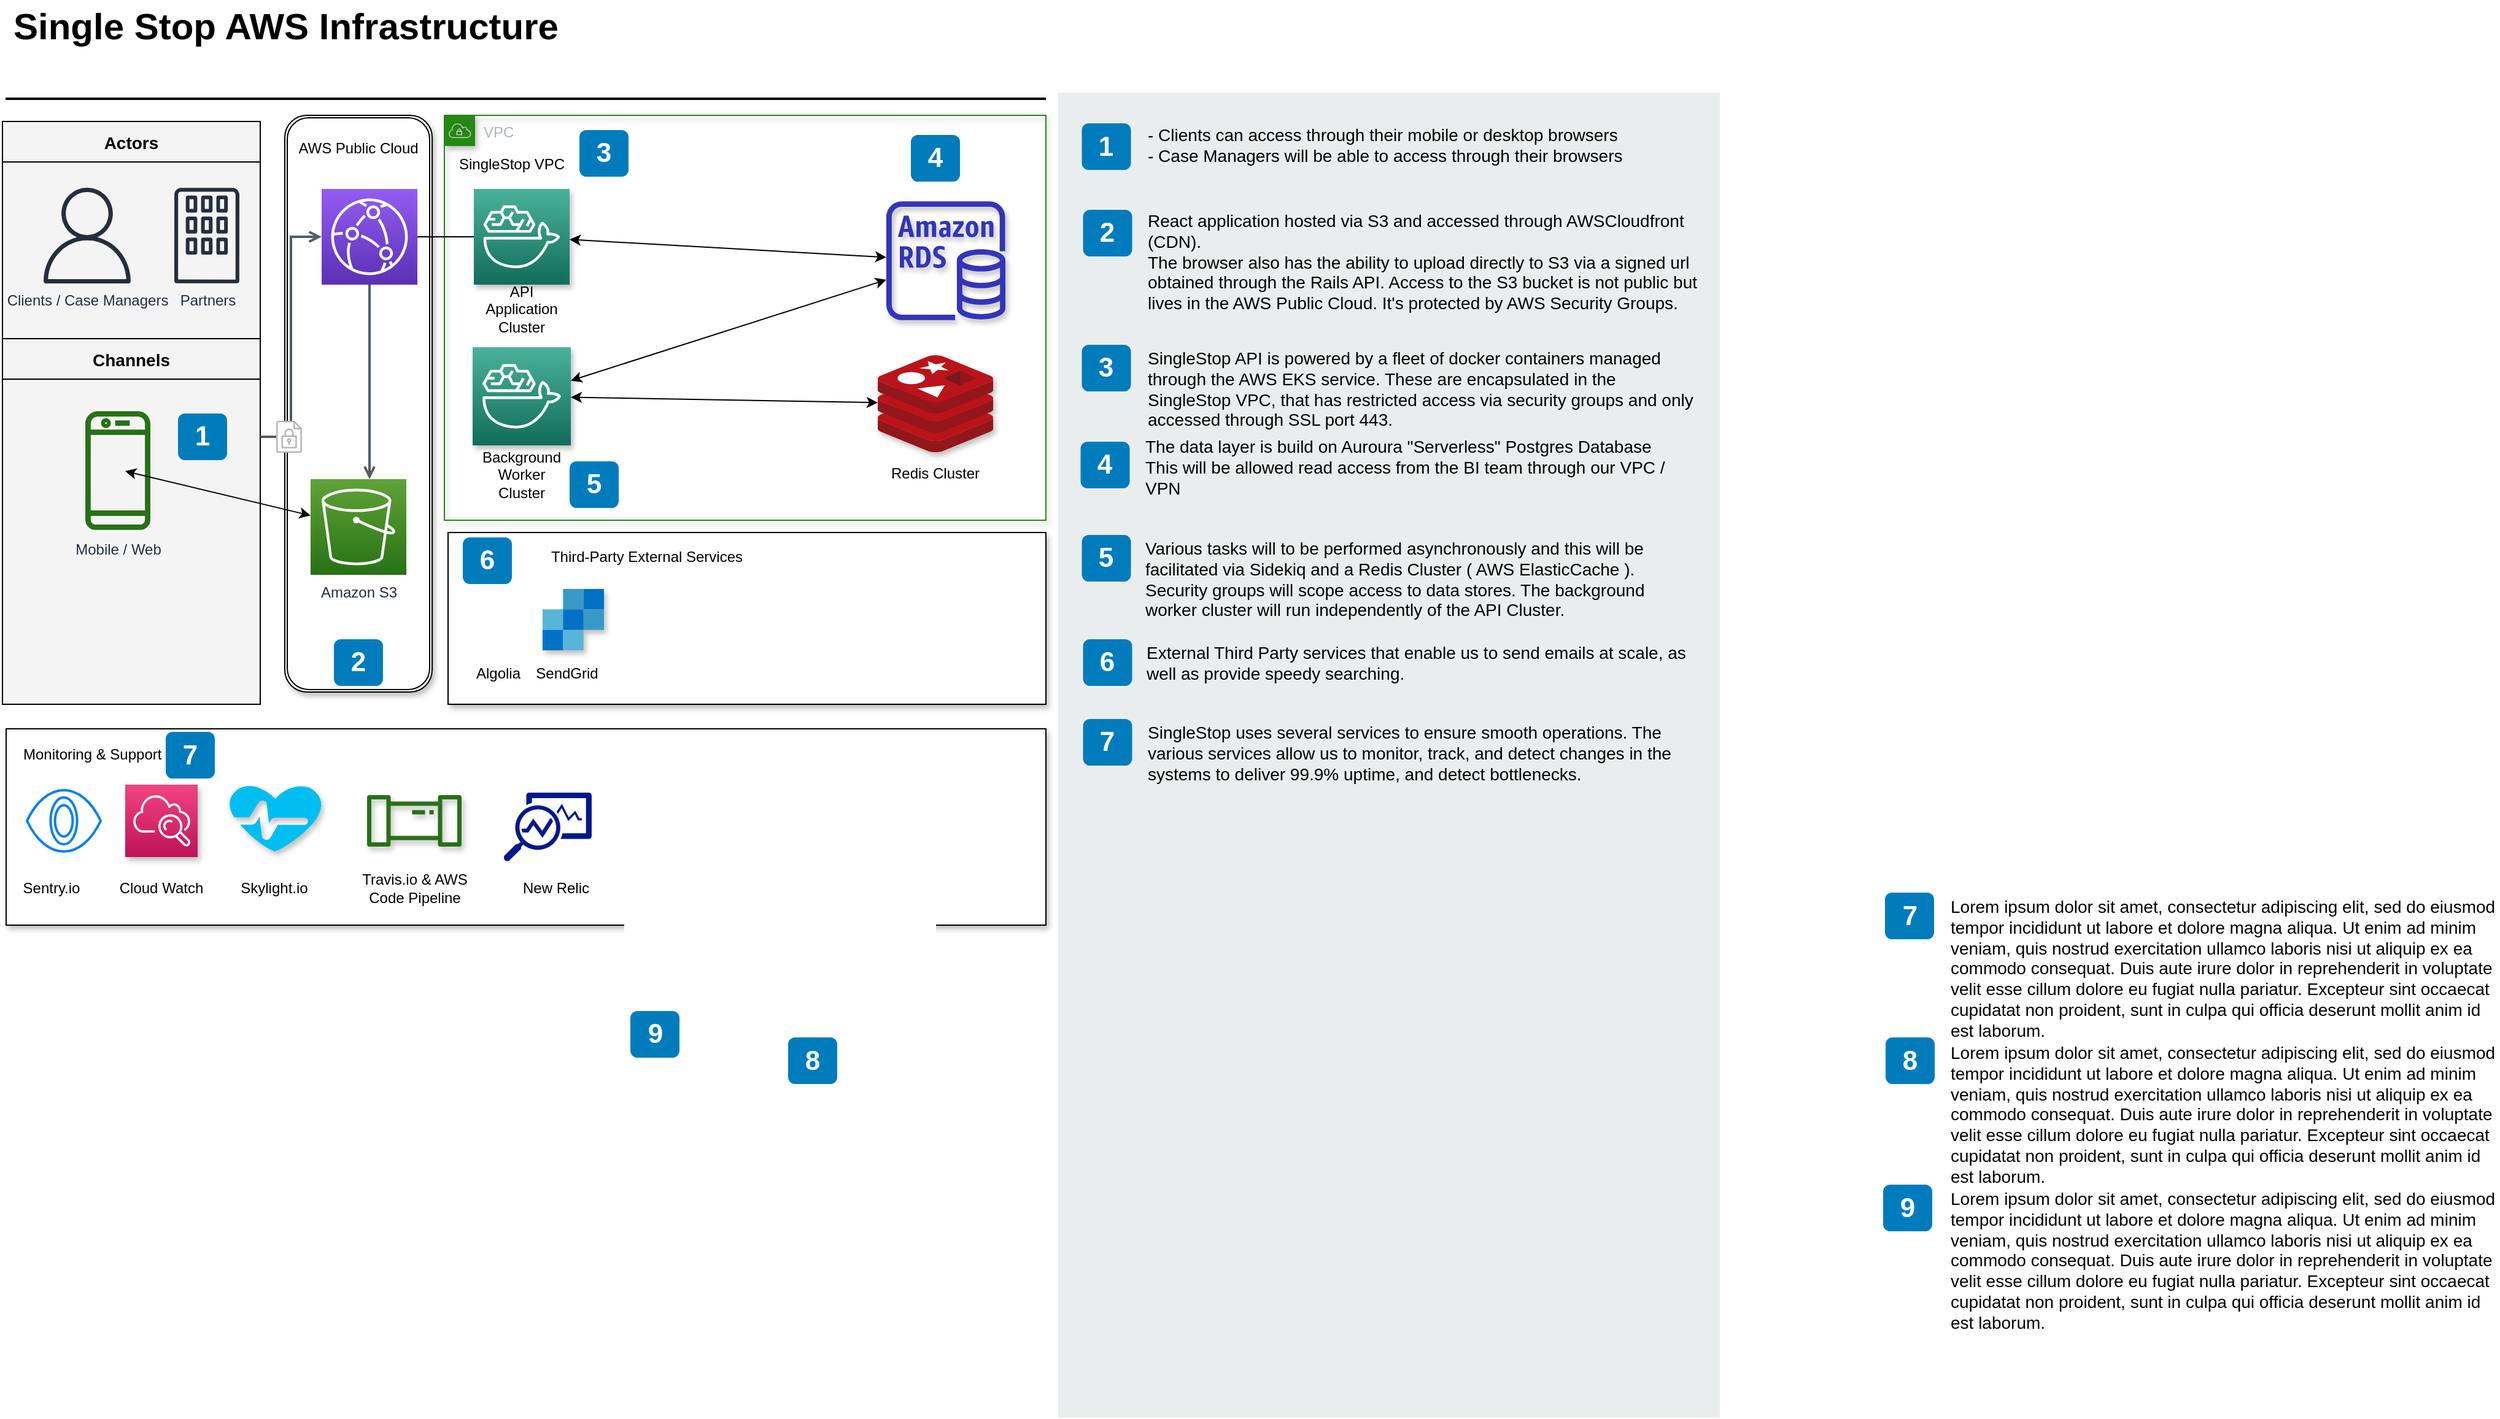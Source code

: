 <mxfile version="13.7.5" type="github">
  <diagram id="Ht1M8jgEwFfnCIfOTk4-" name="Page-1">
    <mxGraphModel dx="1426" dy="1237" grid="1" gridSize="10" guides="1" tooltips="1" connect="1" arrows="1" fold="1" page="1" pageScale="1" pageWidth="827" pageHeight="1169" math="0" shadow="0">
      <root>
        <mxCell id="0" />
        <mxCell id="1" parent="0" />
        <mxCell id="uzytsqBTus65wIBebeHf-43" value="" style="rounded=0;whiteSpace=wrap;html=1;shadow=1;" vertex="1" parent="1">
          <mxGeometry x="33" y="620" width="847" height="160" as="geometry" />
        </mxCell>
        <mxCell id="uzytsqBTus65wIBebeHf-30" value="" style="rounded=0;whiteSpace=wrap;html=1;shadow=1;" vertex="1" parent="1">
          <mxGeometry x="393" y="460" width="487" height="140" as="geometry" />
        </mxCell>
        <mxCell id="uzytsqBTus65wIBebeHf-6" value="VPC" style="points=[[0,0],[0.25,0],[0.5,0],[0.75,0],[1,0],[1,0.25],[1,0.5],[1,0.75],[1,1],[0.75,1],[0.5,1],[0.25,1],[0,1],[0,0.75],[0,0.5],[0,0.25]];outlineConnect=0;gradientColor=none;html=1;whiteSpace=wrap;fontSize=12;fontStyle=0;shape=mxgraph.aws4.group;grIcon=mxgraph.aws4.group_vpc;strokeColor=#248814;fillColor=none;verticalAlign=top;align=left;spacingLeft=30;fontColor=#AAB7B8;dashed=0;shadow=1;" vertex="1" parent="1">
          <mxGeometry x="390" y="120" width="490" height="330" as="geometry" />
        </mxCell>
        <mxCell id="uzytsqBTus65wIBebeHf-9" value="" style="shape=ext;double=1;rounded=1;whiteSpace=wrap;html=1;shadow=1;" vertex="1" parent="1">
          <mxGeometry x="260" y="120" width="120" height="470" as="geometry" />
        </mxCell>
        <mxCell id="jZVaUwOg5UY3L9NAnvdq-158" style="edgeStyle=elbowEdgeStyle;rounded=0;orthogonalLoop=1;jettySize=auto;html=1;endArrow=open;endFill=0;strokeColor=#545B64;strokeWidth=2;fontSize=14;" parent="1" target="jZVaUwOg5UY3L9NAnvdq-73" edge="1" source="uzytsqBTus65wIBebeHf-1">
          <mxGeometry relative="1" as="geometry">
            <mxPoint x="240" y="382" as="sourcePoint" />
            <mxPoint x="349" y="290" as="targetPoint" />
            <Array as="points">
              <mxPoint x="340" y="450" />
            </Array>
          </mxGeometry>
        </mxCell>
        <mxCell id="-QjtrjUzRDEMRZ5MF8oH-46" value="" style="rounded=0;whiteSpace=wrap;html=1;fillColor=#EAEDED;fontSize=22;fontColor=#FFFFFF;strokeColor=none;labelBackgroundColor=none;" parent="1" vertex="1">
          <mxGeometry x="890" y="101.5" width="539" height="1080" as="geometry" />
        </mxCell>
        <mxCell id="-QjtrjUzRDEMRZ5MF8oH-36" value="1" style="rounded=1;whiteSpace=wrap;html=1;fillColor=#007CBD;strokeColor=none;fontColor=#FFFFFF;fontStyle=1;fontSize=22;labelBackgroundColor=none;" parent="1" vertex="1">
          <mxGeometry x="909.25" y="126.5" width="40" height="38" as="geometry" />
        </mxCell>
        <mxCell id="-QjtrjUzRDEMRZ5MF8oH-37" value="2" style="rounded=1;whiteSpace=wrap;html=1;fillColor=#007CBD;strokeColor=none;fontColor=#FFFFFF;fontStyle=1;fontSize=22;labelBackgroundColor=none;" parent="1" vertex="1">
          <mxGeometry x="910.25" y="197" width="40" height="38" as="geometry" />
        </mxCell>
        <mxCell id="-QjtrjUzRDEMRZ5MF8oH-38" value="3" style="rounded=1;whiteSpace=wrap;html=1;fillColor=#007CBD;strokeColor=none;fontColor=#FFFFFF;fontStyle=1;fontSize=22;labelBackgroundColor=none;" parent="1" vertex="1">
          <mxGeometry x="909.25" y="307" width="40" height="38" as="geometry" />
        </mxCell>
        <mxCell id="-QjtrjUzRDEMRZ5MF8oH-39" value="4" style="rounded=1;whiteSpace=wrap;html=1;fillColor=#007CBD;strokeColor=none;fontColor=#FFFFFF;fontStyle=1;fontSize=22;labelBackgroundColor=none;" parent="1" vertex="1">
          <mxGeometry x="908.25" y="386" width="40" height="38" as="geometry" />
        </mxCell>
        <mxCell id="-QjtrjUzRDEMRZ5MF8oH-40" value="5" style="rounded=1;whiteSpace=wrap;html=1;fillColor=#007CBD;strokeColor=none;fontColor=#FFFFFF;fontStyle=1;fontSize=22;labelBackgroundColor=none;" parent="1" vertex="1">
          <mxGeometry x="909.25" y="462" width="40" height="38" as="geometry" />
        </mxCell>
        <mxCell id="-QjtrjUzRDEMRZ5MF8oH-41" value="6" style="rounded=1;whiteSpace=wrap;html=1;fillColor=#007CBD;strokeColor=none;fontColor=#FFFFFF;fontStyle=1;fontSize=22;labelBackgroundColor=none;" parent="1" vertex="1">
          <mxGeometry x="910.25" y="547" width="40" height="38" as="geometry" />
        </mxCell>
        <mxCell id="-QjtrjUzRDEMRZ5MF8oH-42" value="7" style="rounded=1;whiteSpace=wrap;html=1;fillColor=#007CBD;strokeColor=none;fontColor=#FFFFFF;fontStyle=1;fontSize=22;labelBackgroundColor=none;" parent="1" vertex="1">
          <mxGeometry x="1563.5" y="753.5" width="40" height="38" as="geometry" />
        </mxCell>
        <mxCell id="-QjtrjUzRDEMRZ5MF8oH-43" value="8" style="rounded=1;whiteSpace=wrap;html=1;fillColor=#007CBD;strokeColor=none;fontColor=#FFFFFF;fontStyle=1;fontSize=22;labelBackgroundColor=none;" parent="1" vertex="1">
          <mxGeometry x="1564" y="871.5" width="40" height="38" as="geometry" />
        </mxCell>
        <mxCell id="-QjtrjUzRDEMRZ5MF8oH-44" value="9" style="rounded=1;whiteSpace=wrap;html=1;fillColor=#007CBD;strokeColor=none;fontColor=#FFFFFF;fontStyle=1;fontSize=22;labelBackgroundColor=none;" parent="1" vertex="1">
          <mxGeometry x="1562" y="991.5" width="40" height="38" as="geometry" />
        </mxCell>
        <mxCell id="-QjtrjUzRDEMRZ5MF8oH-47" value="Single Stop AWS Infrastructure" style="text;html=1;resizable=0;points=[];autosize=1;align=left;verticalAlign=top;spacingTop=-4;fontSize=30;fontStyle=1;labelBackgroundColor=none;" parent="1" vertex="1">
          <mxGeometry x="36.5" y="26.5" width="460" height="40" as="geometry" />
        </mxCell>
        <mxCell id="SCVMTBWpLvtzJIhz15lM-1" value="" style="line;strokeWidth=2;html=1;fontSize=14;labelBackgroundColor=none;" parent="1" vertex="1">
          <mxGeometry x="32.5" y="101.5" width="847.5" height="10" as="geometry" />
        </mxCell>
        <mxCell id="SCVMTBWpLvtzJIhz15lM-6" value="- Clients can access through their mobile or desktop browsers&lt;br&gt;- Case Managers will be able to access through their browsers&lt;br&gt;" style="text;html=1;align=left;verticalAlign=top;spacingTop=-4;fontSize=14;labelBackgroundColor=none;whiteSpace=wrap;" parent="1" vertex="1">
          <mxGeometry x="960.75" y="125" width="449" height="72" as="geometry" />
        </mxCell>
        <mxCell id="SCVMTBWpLvtzJIhz15lM-7" value="React application hosted via S3 and accessed through AWSCloudfront (CDN).&lt;br&gt;The browser also has the ability to upload directly to S3 via a signed url obtained through the Rails API. Access to the S3 bucket is not public but lives in the AWS Public Cloud. It&#39;s protected by AWS Security Groups.&amp;nbsp;" style="text;html=1;align=left;verticalAlign=top;spacingTop=-4;fontSize=14;labelBackgroundColor=none;whiteSpace=wrap;" parent="1" vertex="1">
          <mxGeometry x="960.75" y="194.5" width="450" height="112.5" as="geometry" />
        </mxCell>
        <mxCell id="SCVMTBWpLvtzJIhz15lM-9" value="SingleStop API is powered by a fleet of docker containers managed through the AWS EKS service. These are encapsulated in the SingleStop VPC, that has restricted access via security groups and only accessed through SSL port 443.&amp;nbsp;" style="text;html=1;align=left;verticalAlign=top;spacingTop=-4;fontSize=14;labelBackgroundColor=none;whiteSpace=wrap;" parent="1" vertex="1">
          <mxGeometry x="960.75" y="307" width="450" height="117" as="geometry" />
        </mxCell>
        <mxCell id="SCVMTBWpLvtzJIhz15lM-10" value="The data layer is build on Auroura &quot;Serverless&quot; Postgres Database&lt;br&gt;This will be allowed read access from the BI team through our VPC / VPN" style="text;html=1;align=left;verticalAlign=top;spacingTop=-4;fontSize=14;labelBackgroundColor=none;whiteSpace=wrap;" parent="1" vertex="1">
          <mxGeometry x="958.75" y="379" width="450" height="121" as="geometry" />
        </mxCell>
        <mxCell id="SCVMTBWpLvtzJIhz15lM-11" value="&lt;span&gt;Various tasks will to be performed asynchronously and this will be facilitated via Sidekiq and a Redis Cluster ( AWS ElasticCache ). Security groups will scope access to data stores. The background worker cluster will run independently of the API Cluster.&amp;nbsp;&lt;/span&gt;" style="text;html=1;align=left;verticalAlign=top;spacingTop=-4;fontSize=14;labelBackgroundColor=none;whiteSpace=wrap;" parent="1" vertex="1">
          <mxGeometry x="958.75" y="462" width="449" height="75" as="geometry" />
        </mxCell>
        <mxCell id="SCVMTBWpLvtzJIhz15lM-12" value="&lt;span&gt;External Third Party services that enable us to send emails at scale, as well as provide speedy searching.&amp;nbsp;&lt;/span&gt;" style="text;html=1;align=left;verticalAlign=top;spacingTop=-4;fontSize=14;labelBackgroundColor=none;whiteSpace=wrap;" parent="1" vertex="1">
          <mxGeometry x="960.25" y="547" width="450" height="53" as="geometry" />
        </mxCell>
        <mxCell id="SCVMTBWpLvtzJIhz15lM-13" value="&lt;span&gt;Lorem ipsum dolor sit amet, consectetur adipiscing elit, sed do eiusmod tempor incididunt ut labore et dolore magna aliqua. Ut enim ad minim veniam, quis nostrud exercitation ullamco laboris nisi ut aliquip ex ea commodo consequat. Duis aute irure dolor in reprehenderit in voluptate velit esse cillum dolore eu fugiat nulla pariatur. Excepteur sint occaecat cupidatat non proident, sunt in culpa qui officia deserunt mollit anim id est laborum.&lt;/span&gt;&lt;br&gt;" style="text;html=1;align=left;verticalAlign=top;spacingTop=-4;fontSize=14;labelBackgroundColor=none;whiteSpace=wrap;" parent="1" vertex="1">
          <mxGeometry x="1614.5" y="754" width="449" height="113" as="geometry" />
        </mxCell>
        <mxCell id="SCVMTBWpLvtzJIhz15lM-14" value="&lt;span&gt;Lorem ipsum dolor sit amet, consectetur adipiscing elit, sed do eiusmod tempor incididunt ut labore et dolore magna aliqua. Ut enim ad minim veniam, quis nostrud exercitation ullamco laboris nisi ut aliquip ex ea commodo consequat. Duis aute irure dolor in reprehenderit in voluptate velit esse cillum dolore eu fugiat nulla pariatur. Excepteur sint occaecat cupidatat non proident, sunt in culpa qui officia deserunt mollit anim id est laborum.&lt;/span&gt;&lt;br&gt;" style="text;html=1;align=left;verticalAlign=top;spacingTop=-4;fontSize=14;labelBackgroundColor=none;whiteSpace=wrap;" parent="1" vertex="1">
          <mxGeometry x="1614.5" y="873" width="449" height="124" as="geometry" />
        </mxCell>
        <mxCell id="SCVMTBWpLvtzJIhz15lM-15" value="&lt;span&gt;Lorem ipsum dolor sit amet, consectetur adipiscing elit, sed do eiusmod tempor incididunt ut labore et dolore magna aliqua. Ut enim ad minim veniam, quis nostrud exercitation ullamco laboris nisi ut aliquip ex ea commodo consequat. Duis aute irure dolor in reprehenderit in voluptate velit esse cillum dolore eu fugiat nulla pariatur. Excepteur sint occaecat cupidatat non proident, sunt in culpa qui officia deserunt mollit anim id est laborum.&lt;/span&gt;&lt;br&gt;" style="text;html=1;align=left;verticalAlign=top;spacingTop=-4;fontSize=14;labelBackgroundColor=none;whiteSpace=wrap;" parent="1" vertex="1">
          <mxGeometry x="1614.5" y="992" width="449" height="115" as="geometry" />
        </mxCell>
        <mxCell id="jZVaUwOg5UY3L9NAnvdq-59" value="Actors" style="swimlane;fontSize=14;align=center;swimlaneFillColor=#f4f4f4;fillColor=#f4f4f4;collapsible=0;startSize=33;" parent="1" vertex="1">
          <mxGeometry x="30" y="125" width="210" height="177" as="geometry" />
        </mxCell>
        <mxCell id="jZVaUwOg5UY3L9NAnvdq-60" value="Clients / Case Managers" style="outlineConnect=0;fontColor=#232F3E;gradientColor=none;fillColor=#232F3E;strokeColor=none;dashed=0;verticalLabelPosition=bottom;verticalAlign=top;align=center;html=1;fontSize=12;fontStyle=0;aspect=fixed;pointerEvents=1;shape=mxgraph.aws4.user;labelBackgroundColor=none;" parent="jZVaUwOg5UY3L9NAnvdq-59" vertex="1">
          <mxGeometry x="30" y="54" width="78" height="78" as="geometry" />
        </mxCell>
        <mxCell id="jZVaUwOg5UY3L9NAnvdq-61" value="Partners" style="outlineConnect=0;fontColor=#232F3E;gradientColor=none;fillColor=#232F3E;strokeColor=none;dashed=0;verticalLabelPosition=bottom;verticalAlign=top;align=center;html=1;fontSize=12;fontStyle=0;aspect=fixed;pointerEvents=1;shape=mxgraph.aws4.corporate_data_center;labelBackgroundColor=none;" parent="jZVaUwOg5UY3L9NAnvdq-59" vertex="1">
          <mxGeometry x="140" y="54" width="53" height="78" as="geometry" />
        </mxCell>
        <mxCell id="jZVaUwOg5UY3L9NAnvdq-62" value="Channels" style="swimlane;fontSize=14;align=center;swimlaneFillColor=#f4f4f4;fillColor=#f4f4f4;collapsible=0;startSize=33;" parent="1" vertex="1">
          <mxGeometry x="30" y="302" width="210" height="298" as="geometry" />
        </mxCell>
        <mxCell id="jZVaUwOg5UY3L9NAnvdq-65" value="Mobile / Web" style="outlineConnect=0;fontColor=#232F3E;gradientColor=none;strokeColor=none;fillColor=#277116;dashed=0;verticalLabelPosition=bottom;verticalAlign=top;align=center;html=1;fontSize=12;fontStyle=0;shape=mxgraph.aws4.mobile_client;labelBackgroundColor=none;" parent="jZVaUwOg5UY3L9NAnvdq-62" vertex="1">
          <mxGeometry x="67.5" y="57.5" width="53" height="100" as="geometry" />
        </mxCell>
        <mxCell id="jZVaUwOg5UY3L9NAnvdq-101" value="1" style="rounded=1;whiteSpace=wrap;html=1;fillColor=#007CBD;strokeColor=none;fontColor=#FFFFFF;fontStyle=1;fontSize=22;labelBackgroundColor=none;" parent="jZVaUwOg5UY3L9NAnvdq-62" vertex="1">
          <mxGeometry x="143" y="61" width="40" height="38" as="geometry" />
        </mxCell>
        <mxCell id="-QjtrjUzRDEMRZ5MF8oH-28" value="4" style="rounded=1;whiteSpace=wrap;html=1;fillColor=#007CBD;strokeColor=none;fontColor=#FFFFFF;fontStyle=1;fontSize=22;labelBackgroundColor=none;" parent="1" vertex="1">
          <mxGeometry x="770" y="136" width="40" height="38" as="geometry" />
        </mxCell>
        <mxCell id="jZVaUwOg5UY3L9NAnvdq-73" value="Amazon S3" style="outlineConnect=0;fontColor=#232F3E;gradientColor=#60A337;gradientDirection=north;fillColor=#277116;strokeColor=#ffffff;dashed=0;verticalLabelPosition=bottom;verticalAlign=top;align=center;html=1;fontSize=12;fontStyle=0;aspect=fixed;shape=mxgraph.aws4.resourceIcon;resIcon=mxgraph.aws4.s3;labelBackgroundColor=none;" parent="1" vertex="1">
          <mxGeometry x="281" y="416.5" width="78" height="78" as="geometry" />
        </mxCell>
        <mxCell id="jZVaUwOg5UY3L9NAnvdq-102" value="2" style="rounded=1;whiteSpace=wrap;html=1;fillColor=#007CBD;strokeColor=none;fontColor=#FFFFFF;fontStyle=1;fontSize=22;labelBackgroundColor=none;" parent="1" vertex="1">
          <mxGeometry x="300" y="547" width="40" height="38" as="geometry" />
        </mxCell>
        <mxCell id="jZVaUwOg5UY3L9NAnvdq-103" value="3" style="rounded=1;whiteSpace=wrap;html=1;fillColor=#007CBD;strokeColor=none;fontColor=#FFFFFF;fontStyle=1;fontSize=22;labelBackgroundColor=none;" parent="1" vertex="1">
          <mxGeometry x="500" y="132" width="40" height="38" as="geometry" />
        </mxCell>
        <mxCell id="jZVaUwOg5UY3L9NAnvdq-104" value="5" style="rounded=1;whiteSpace=wrap;html=1;fillColor=#007CBD;strokeColor=none;fontColor=#FFFFFF;fontStyle=1;fontSize=22;labelBackgroundColor=none;" parent="1" vertex="1">
          <mxGeometry x="492" y="402" width="40" height="38" as="geometry" />
        </mxCell>
        <mxCell id="jZVaUwOg5UY3L9NAnvdq-105" value="6" style="rounded=1;whiteSpace=wrap;html=1;fillColor=#007CBD;strokeColor=none;fontColor=#FFFFFF;fontStyle=1;fontSize=22;labelBackgroundColor=none;" parent="1" vertex="1">
          <mxGeometry x="405" y="464" width="40" height="38" as="geometry" />
        </mxCell>
        <mxCell id="jZVaUwOg5UY3L9NAnvdq-106" value="7" style="rounded=1;whiteSpace=wrap;html=1;fillColor=#007CBD;strokeColor=none;fontColor=#FFFFFF;fontStyle=1;fontSize=22;labelBackgroundColor=none;" parent="1" vertex="1">
          <mxGeometry x="163" y="622.5" width="40" height="38" as="geometry" />
        </mxCell>
        <mxCell id="jZVaUwOg5UY3L9NAnvdq-107" value="8" style="rounded=1;whiteSpace=wrap;html=1;fillColor=#007CBD;strokeColor=none;fontColor=#FFFFFF;fontStyle=1;fontSize=22;labelBackgroundColor=none;" parent="1" vertex="1">
          <mxGeometry x="670" y="871.5" width="40" height="38" as="geometry" />
        </mxCell>
        <mxCell id="jZVaUwOg5UY3L9NAnvdq-108" value="9" style="rounded=1;whiteSpace=wrap;html=1;fillColor=#007CBD;strokeColor=none;fontColor=#FFFFFF;fontStyle=1;fontSize=22;labelBackgroundColor=none;" parent="1" vertex="1">
          <mxGeometry x="541.5" y="850" width="40" height="38" as="geometry" />
        </mxCell>
        <mxCell id="uzytsqBTus65wIBebeHf-7" value="SingleStop VPC" style="text;html=1;strokeColor=none;fillColor=none;align=center;verticalAlign=middle;whiteSpace=wrap;rounded=0;" vertex="1" parent="1">
          <mxGeometry x="390" y="150" width="110" height="20" as="geometry" />
        </mxCell>
        <mxCell id="uzytsqBTus65wIBebeHf-1" value="" style="outlineConnect=0;fontColor=#232F3E;gradientColor=#945DF2;gradientDirection=north;fillColor=#5A30B5;strokeColor=#ffffff;dashed=0;verticalLabelPosition=bottom;verticalAlign=top;align=center;html=1;fontSize=12;fontStyle=0;aspect=fixed;shape=mxgraph.aws4.resourceIcon;resIcon=mxgraph.aws4.cloudfront;" vertex="1" parent="1">
          <mxGeometry x="290" y="180" width="78" height="78" as="geometry" />
        </mxCell>
        <mxCell id="uzytsqBTus65wIBebeHf-10" style="edgeStyle=elbowEdgeStyle;rounded=0;orthogonalLoop=1;jettySize=auto;html=1;endArrow=open;endFill=0;strokeColor=#545B64;strokeWidth=2;fontSize=14;" edge="1" parent="1" target="uzytsqBTus65wIBebeHf-1">
          <mxGeometry relative="1" as="geometry">
            <mxPoint x="240" y="382" as="sourcePoint" />
            <mxPoint x="340" y="482.5" as="targetPoint" />
            <Array as="points" />
          </mxGeometry>
        </mxCell>
        <mxCell id="uzytsqBTus65wIBebeHf-11" value="AWS Public Cloud" style="text;html=1;strokeColor=none;fillColor=none;align=center;verticalAlign=middle;whiteSpace=wrap;rounded=0;shadow=1;" vertex="1" parent="1">
          <mxGeometry x="265" y="136" width="110" height="22" as="geometry" />
        </mxCell>
        <mxCell id="uzytsqBTus65wIBebeHf-12" value="" style="outlineConnect=0;fontColor=#232F3E;gradientColor=#4AB29A;gradientDirection=north;fillColor=#116D5B;strokeColor=#ffffff;dashed=0;verticalLabelPosition=bottom;verticalAlign=top;align=center;html=1;fontSize=12;fontStyle=0;aspect=fixed;shape=mxgraph.aws4.resourceIcon;resIcon=mxgraph.aws4.deep_learning_containers;shadow=1;" vertex="1" parent="1">
          <mxGeometry x="414" y="180" width="78" height="78" as="geometry" />
        </mxCell>
        <mxCell id="uzytsqBTus65wIBebeHf-14" value="" style="outlineConnect=0;fontColor=#232F3E;gradientColor=none;fillColor=#3334B9;strokeColor=none;dashed=0;verticalLabelPosition=bottom;verticalAlign=top;align=center;html=1;fontSize=12;fontStyle=0;aspect=fixed;pointerEvents=1;shape=mxgraph.aws4.rds_instance;shadow=1;" vertex="1" parent="1">
          <mxGeometry x="750" y="190" width="97" height="97" as="geometry" />
        </mxCell>
        <mxCell id="uzytsqBTus65wIBebeHf-17" value="" style="endArrow=classic;startArrow=classic;html=1;" edge="1" parent="1" source="uzytsqBTus65wIBebeHf-14" target="uzytsqBTus65wIBebeHf-12">
          <mxGeometry width="50" height="50" relative="1" as="geometry">
            <mxPoint x="450" y="328" as="sourcePoint" />
            <mxPoint x="500" y="278" as="targetPoint" />
          </mxGeometry>
        </mxCell>
        <mxCell id="uzytsqBTus65wIBebeHf-18" value="" style="endArrow=classic;startArrow=classic;html=1;" edge="1" parent="1" target="jZVaUwOg5UY3L9NAnvdq-73">
          <mxGeometry width="50" height="50" relative="1" as="geometry">
            <mxPoint x="130" y="410" as="sourcePoint" />
            <mxPoint x="780" y="380" as="targetPoint" />
          </mxGeometry>
        </mxCell>
        <mxCell id="uzytsqBTus65wIBebeHf-19" value="" style="endArrow=none;html=1;" edge="1" parent="1" source="uzytsqBTus65wIBebeHf-1" target="uzytsqBTus65wIBebeHf-12">
          <mxGeometry width="50" height="50" relative="1" as="geometry">
            <mxPoint x="368" y="250" as="sourcePoint" />
            <mxPoint x="418" y="200" as="targetPoint" />
          </mxGeometry>
        </mxCell>
        <mxCell id="uzytsqBTus65wIBebeHf-20" value="API Application&lt;br&gt;Cluster" style="text;html=1;strokeColor=none;fillColor=none;align=center;verticalAlign=middle;whiteSpace=wrap;rounded=0;shadow=1;" vertex="1" parent="1">
          <mxGeometry x="433" y="268" width="40" height="20" as="geometry" />
        </mxCell>
        <mxCell id="uzytsqBTus65wIBebeHf-21" value="" style="aspect=fixed;html=1;points=[];align=center;image;fontSize=12;image=img/lib/mscae/Cache_Redis_Product.svg;shadow=1;" vertex="1" parent="1">
          <mxGeometry x="742.98" y="315.5" width="94.05" height="79" as="geometry" />
        </mxCell>
        <mxCell id="uzytsqBTus65wIBebeHf-24" value="" style="outlineConnect=0;fontColor=#232F3E;gradientColor=#4AB29A;gradientDirection=north;fillColor=#116D5B;strokeColor=#ffffff;dashed=0;verticalLabelPosition=bottom;verticalAlign=top;align=center;html=1;fontSize=12;fontStyle=0;aspect=fixed;shape=mxgraph.aws4.resourceIcon;resIcon=mxgraph.aws4.deep_learning_containers;shadow=1;" vertex="1" parent="1">
          <mxGeometry x="413" y="309" width="80" height="80" as="geometry" />
        </mxCell>
        <mxCell id="uzytsqBTus65wIBebeHf-25" value="Background Worker&lt;br&gt;Cluster" style="text;html=1;strokeColor=none;fillColor=none;align=center;verticalAlign=middle;whiteSpace=wrap;rounded=0;shadow=1;" vertex="1" parent="1">
          <mxGeometry x="433" y="403" width="40" height="20" as="geometry" />
        </mxCell>
        <mxCell id="uzytsqBTus65wIBebeHf-28" value="" style="endArrow=classic;startArrow=classic;html=1;" edge="1" parent="1" source="uzytsqBTus65wIBebeHf-14" target="uzytsqBTus65wIBebeHf-24">
          <mxGeometry width="50" height="50" relative="1" as="geometry">
            <mxPoint x="537.5" y="302" as="sourcePoint" />
            <mxPoint x="587.5" y="252" as="targetPoint" />
          </mxGeometry>
        </mxCell>
        <mxCell id="uzytsqBTus65wIBebeHf-31" value="Third-Party External Services" style="text;html=1;strokeColor=none;fillColor=none;align=center;verticalAlign=middle;whiteSpace=wrap;rounded=0;shadow=1;" vertex="1" parent="1">
          <mxGeometry x="404.5" y="470" width="300" height="20" as="geometry" />
        </mxCell>
        <mxCell id="uzytsqBTus65wIBebeHf-32" value="" style="shape=image;html=1;verticalAlign=top;verticalLabelPosition=bottom;labelBackgroundColor=#ffffff;imageAspect=0;aspect=fixed;image=https://cdn4.iconfinder.com/data/icons/logos-and-brands/512/12_Algolia_logo_logos-128.png;shadow=1;" vertex="1" parent="1">
          <mxGeometry x="405" y="502" width="58" height="58" as="geometry" />
        </mxCell>
        <mxCell id="uzytsqBTus65wIBebeHf-33" value="" style="aspect=fixed;html=1;points=[];align=center;image;fontSize=12;image=img/lib/mscae/SendGrid_Accounts.svg;shadow=1;" vertex="1" parent="1">
          <mxGeometry x="470" y="506" width="50" height="50" as="geometry" />
        </mxCell>
        <mxCell id="uzytsqBTus65wIBebeHf-34" value="SendGrid" style="text;html=1;strokeColor=none;fillColor=none;align=center;verticalAlign=middle;whiteSpace=wrap;rounded=0;shadow=1;" vertex="1" parent="1">
          <mxGeometry x="470" y="565" width="40" height="20" as="geometry" />
        </mxCell>
        <mxCell id="uzytsqBTus65wIBebeHf-35" value="Algolia" style="text;html=1;strokeColor=none;fillColor=none;align=center;verticalAlign=middle;whiteSpace=wrap;rounded=0;shadow=1;" vertex="1" parent="1">
          <mxGeometry x="414" y="565" width="40" height="20" as="geometry" />
        </mxCell>
        <mxCell id="uzytsqBTus65wIBebeHf-40" value="" style="endArrow=classic;startArrow=classic;html=1;" edge="1" parent="1" source="uzytsqBTus65wIBebeHf-24" target="uzytsqBTus65wIBebeHf-21">
          <mxGeometry width="50" height="50" relative="1" as="geometry">
            <mxPoint x="590" y="359" as="sourcePoint" />
            <mxPoint x="640" y="309" as="targetPoint" />
          </mxGeometry>
        </mxCell>
        <mxCell id="uzytsqBTus65wIBebeHf-44" value="Monitoring &amp;amp; Support&amp;nbsp;" style="text;html=1;strokeColor=none;fillColor=none;align=center;verticalAlign=middle;whiteSpace=wrap;rounded=0;shadow=1;" vertex="1" parent="1">
          <mxGeometry x="40" y="632" width="130" height="18" as="geometry" />
        </mxCell>
        <mxCell id="uzytsqBTus65wIBebeHf-45" value="Sentry.io" style="text;html=1;strokeColor=none;fillColor=none;align=center;verticalAlign=middle;whiteSpace=wrap;rounded=0;shadow=1;" vertex="1" parent="1">
          <mxGeometry x="50" y="740" width="40" height="20" as="geometry" />
        </mxCell>
        <mxCell id="uzytsqBTus65wIBebeHf-46" value="" style="outlineConnect=0;fontColor=#232F3E;gradientColor=#F34482;gradientDirection=north;fillColor=#BC1356;strokeColor=#ffffff;dashed=0;verticalLabelPosition=bottom;verticalAlign=top;align=center;html=1;fontSize=12;fontStyle=0;aspect=fixed;shape=mxgraph.aws4.resourceIcon;resIcon=mxgraph.aws4.cloudwatch;shadow=1;" vertex="1" parent="1">
          <mxGeometry x="130" y="665.5" width="59" height="59" as="geometry" />
        </mxCell>
        <mxCell id="uzytsqBTus65wIBebeHf-48" value="" style="html=1;verticalLabelPosition=bottom;align=center;labelBackgroundColor=#ffffff;verticalAlign=top;strokeWidth=2;strokeColor=#0080F0;shadow=0;dashed=0;shape=mxgraph.ios7.icons.eye;" vertex="1" parent="1">
          <mxGeometry x="50" y="670" width="60" height="50" as="geometry" />
        </mxCell>
        <mxCell id="uzytsqBTus65wIBebeHf-49" value="Cloud Watch" style="text;html=1;strokeColor=none;fillColor=none;align=center;verticalAlign=middle;whiteSpace=wrap;rounded=0;shadow=1;" vertex="1" parent="1">
          <mxGeometry x="116" y="740" width="87" height="20" as="geometry" />
        </mxCell>
        <mxCell id="uzytsqBTus65wIBebeHf-50" value="" style="verticalLabelPosition=bottom;html=1;verticalAlign=top;align=center;strokeColor=none;fillColor=#00BEF2;shape=mxgraph.azure.health_monitoring;shadow=1;" vertex="1" parent="1">
          <mxGeometry x="215" y="666" width="75" height="54" as="geometry" />
        </mxCell>
        <mxCell id="uzytsqBTus65wIBebeHf-51" value="Skylight.io" style="text;html=1;strokeColor=none;fillColor=none;align=center;verticalAlign=middle;whiteSpace=wrap;rounded=0;shadow=1;" vertex="1" parent="1">
          <mxGeometry x="213" y="740" width="77" height="20" as="geometry" />
        </mxCell>
        <mxCell id="uzytsqBTus65wIBebeHf-52" value="" style="outlineConnect=0;fontColor=#232F3E;gradientColor=none;fillColor=#277116;strokeColor=none;dashed=0;verticalLabelPosition=bottom;verticalAlign=top;align=center;html=1;fontSize=12;fontStyle=0;aspect=fixed;pointerEvents=1;shape=mxgraph.aws4.iot_analytics_pipeline;shadow=1;" vertex="1" parent="1">
          <mxGeometry x="326.5" y="674" width="78" height="42" as="geometry" />
        </mxCell>
        <mxCell id="uzytsqBTus65wIBebeHf-53" value="Travis.io &amp;amp; AWS Code Pipeline" style="text;html=1;strokeColor=none;fillColor=none;align=center;verticalAlign=middle;whiteSpace=wrap;rounded=0;shadow=1;" vertex="1" parent="1">
          <mxGeometry x="312" y="740" width="108" height="20" as="geometry" />
        </mxCell>
        <mxCell id="uzytsqBTus65wIBebeHf-54" value="" style="aspect=fixed;pointerEvents=1;shadow=0;dashed=0;html=1;strokeColor=none;labelPosition=center;verticalLabelPosition=bottom;verticalAlign=top;align=center;fillColor=#00188D;shape=mxgraph.mscae.enterprise.monitor_running_apps" vertex="1" parent="1">
          <mxGeometry x="438.21" y="672" width="71.79" height="56" as="geometry" />
        </mxCell>
        <mxCell id="uzytsqBTus65wIBebeHf-55" value="New Relic" style="text;html=1;strokeColor=none;fillColor=none;align=center;verticalAlign=middle;whiteSpace=wrap;rounded=0;shadow=1;" vertex="1" parent="1">
          <mxGeometry x="452" y="740" width="58" height="20" as="geometry" />
        </mxCell>
        <mxCell id="uzytsqBTus65wIBebeHf-56" value="7" style="rounded=1;whiteSpace=wrap;html=1;fillColor=#007CBD;strokeColor=none;fontColor=#FFFFFF;fontStyle=1;fontSize=22;labelBackgroundColor=none;" vertex="1" parent="1">
          <mxGeometry x="910.25" y="612" width="40" height="38" as="geometry" />
        </mxCell>
        <mxCell id="uzytsqBTus65wIBebeHf-57" value="&lt;span&gt;SingleStop uses several services to ensure smooth operations. The various services allow us to monitor, track, and detect changes&amp;nbsp;in the systems to deliver 99.9% uptime, and detect bottlenecks.&amp;nbsp;&lt;/span&gt;" style="text;html=1;align=left;verticalAlign=top;spacingTop=-4;fontSize=14;labelBackgroundColor=none;whiteSpace=wrap;" vertex="1" parent="1">
          <mxGeometry x="960.75" y="612" width="450" height="53" as="geometry" />
        </mxCell>
        <mxCell id="jZVaUwOg5UY3L9NAnvdq-176" value="" style="group" parent="1" vertex="1" connectable="0">
          <mxGeometry x="253.0" y="369" width="21" height="26" as="geometry" />
        </mxCell>
        <mxCell id="jZVaUwOg5UY3L9NAnvdq-177" value="" style="rounded=0;whiteSpace=wrap;html=1;labelBackgroundColor=#ffffff;fontSize=14;align=center;strokeColor=none;" parent="jZVaUwOg5UY3L9NAnvdq-176" vertex="1">
          <mxGeometry width="21" height="26" as="geometry" />
        </mxCell>
        <mxCell id="jZVaUwOg5UY3L9NAnvdq-178" value="" style="outlineConnect=0;fontColor=#232F3E;gradientColor=none;fillColor=#B3B3B3;strokeColor=none;dashed=0;verticalLabelPosition=bottom;verticalAlign=top;align=center;html=1;fontSize=12;fontStyle=0;aspect=fixed;pointerEvents=1;shape=mxgraph.aws4.encrypted_data;labelBackgroundColor=#ffffff;" parent="jZVaUwOg5UY3L9NAnvdq-176" vertex="1">
          <mxGeometry width="21" height="26" as="geometry" />
        </mxCell>
        <mxCell id="uzytsqBTus65wIBebeHf-58" value="Redis Cluster" style="text;html=1;strokeColor=none;fillColor=none;align=center;verticalAlign=middle;whiteSpace=wrap;rounded=0;shadow=1;" vertex="1" parent="1">
          <mxGeometry x="750" y="402" width="80" height="20" as="geometry" />
        </mxCell>
      </root>
    </mxGraphModel>
  </diagram>
</mxfile>
